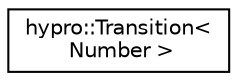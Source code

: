digraph "Graphical Class Hierarchy"
{
  edge [fontname="Helvetica",fontsize="10",labelfontname="Helvetica",labelfontsize="10"];
  node [fontname="Helvetica",fontsize="10",shape=record];
  rankdir="LR";
  Node1 [label="hypro::Transition\<\l Number \>",height=0.2,width=0.4,color="black", fillcolor="white", style="filled",URL="$classhypro_1_1Transition.html",tooltip="Class for transition. "];
}
